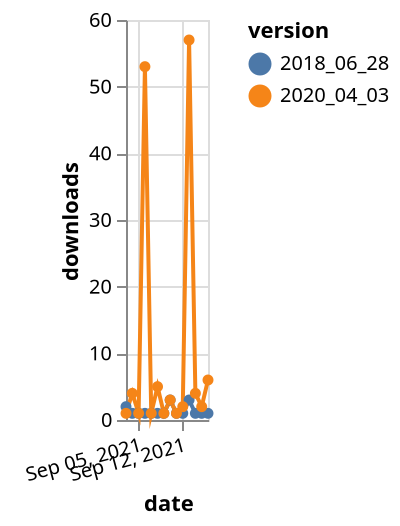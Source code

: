 {"$schema": "https://vega.github.io/schema/vega-lite/v5.json", "description": "A simple bar chart with embedded data.", "data": {"values": [{"date": "2021-09-03", "total": 10071, "delta": 2, "version": "2018_06_28"}, {"date": "2021-09-04", "total": 10072, "delta": 1, "version": "2018_06_28"}, {"date": "2021-09-05", "total": 10073, "delta": 1, "version": "2018_06_28"}, {"date": "2021-09-06", "total": 10074, "delta": 1, "version": "2018_06_28"}, {"date": "2021-09-07", "total": 10075, "delta": 1, "version": "2018_06_28"}, {"date": "2021-09-08", "total": 10076, "delta": 1, "version": "2018_06_28"}, {"date": "2021-09-09", "total": 10077, "delta": 1, "version": "2018_06_28"}, {"date": "2021-09-10", "total": 10080, "delta": 3, "version": "2018_06_28"}, {"date": "2021-09-11", "total": 10081, "delta": 1, "version": "2018_06_28"}, {"date": "2021-09-12", "total": 10082, "delta": 1, "version": "2018_06_28"}, {"date": "2021-09-13", "total": 10085, "delta": 3, "version": "2018_06_28"}, {"date": "2021-09-14", "total": 10086, "delta": 1, "version": "2018_06_28"}, {"date": "2021-09-15", "total": 10087, "delta": 1, "version": "2018_06_28"}, {"date": "2021-09-16", "total": 10088, "delta": 1, "version": "2018_06_28"}, {"date": "2021-09-03", "total": 6458, "delta": 1, "version": "2020_04_03"}, {"date": "2021-09-04", "total": 6462, "delta": 4, "version": "2020_04_03"}, {"date": "2021-09-05", "total": 6463, "delta": 1, "version": "2020_04_03"}, {"date": "2021-09-06", "total": 6516, "delta": 53, "version": "2020_04_03"}, {"date": "2021-09-07", "total": 6517, "delta": 1, "version": "2020_04_03"}, {"date": "2021-09-08", "total": 6522, "delta": 5, "version": "2020_04_03"}, {"date": "2021-09-09", "total": 6523, "delta": 1, "version": "2020_04_03"}, {"date": "2021-09-10", "total": 6526, "delta": 3, "version": "2020_04_03"}, {"date": "2021-09-11", "total": 6527, "delta": 1, "version": "2020_04_03"}, {"date": "2021-09-12", "total": 6529, "delta": 2, "version": "2020_04_03"}, {"date": "2021-09-13", "total": 6586, "delta": 57, "version": "2020_04_03"}, {"date": "2021-09-14", "total": 6590, "delta": 4, "version": "2020_04_03"}, {"date": "2021-09-15", "total": 6592, "delta": 2, "version": "2020_04_03"}, {"date": "2021-09-16", "total": 6598, "delta": 6, "version": "2020_04_03"}]}, "width": "container", "mark": {"type": "line", "point": {"filled": true}}, "encoding": {"x": {"field": "date", "type": "temporal", "timeUnit": "yearmonthdate", "title": "date", "axis": {"labelAngle": -15}}, "y": {"field": "delta", "type": "quantitative", "title": "downloads"}, "color": {"field": "version", "type": "nominal"}, "tooltip": {"field": "delta"}}}